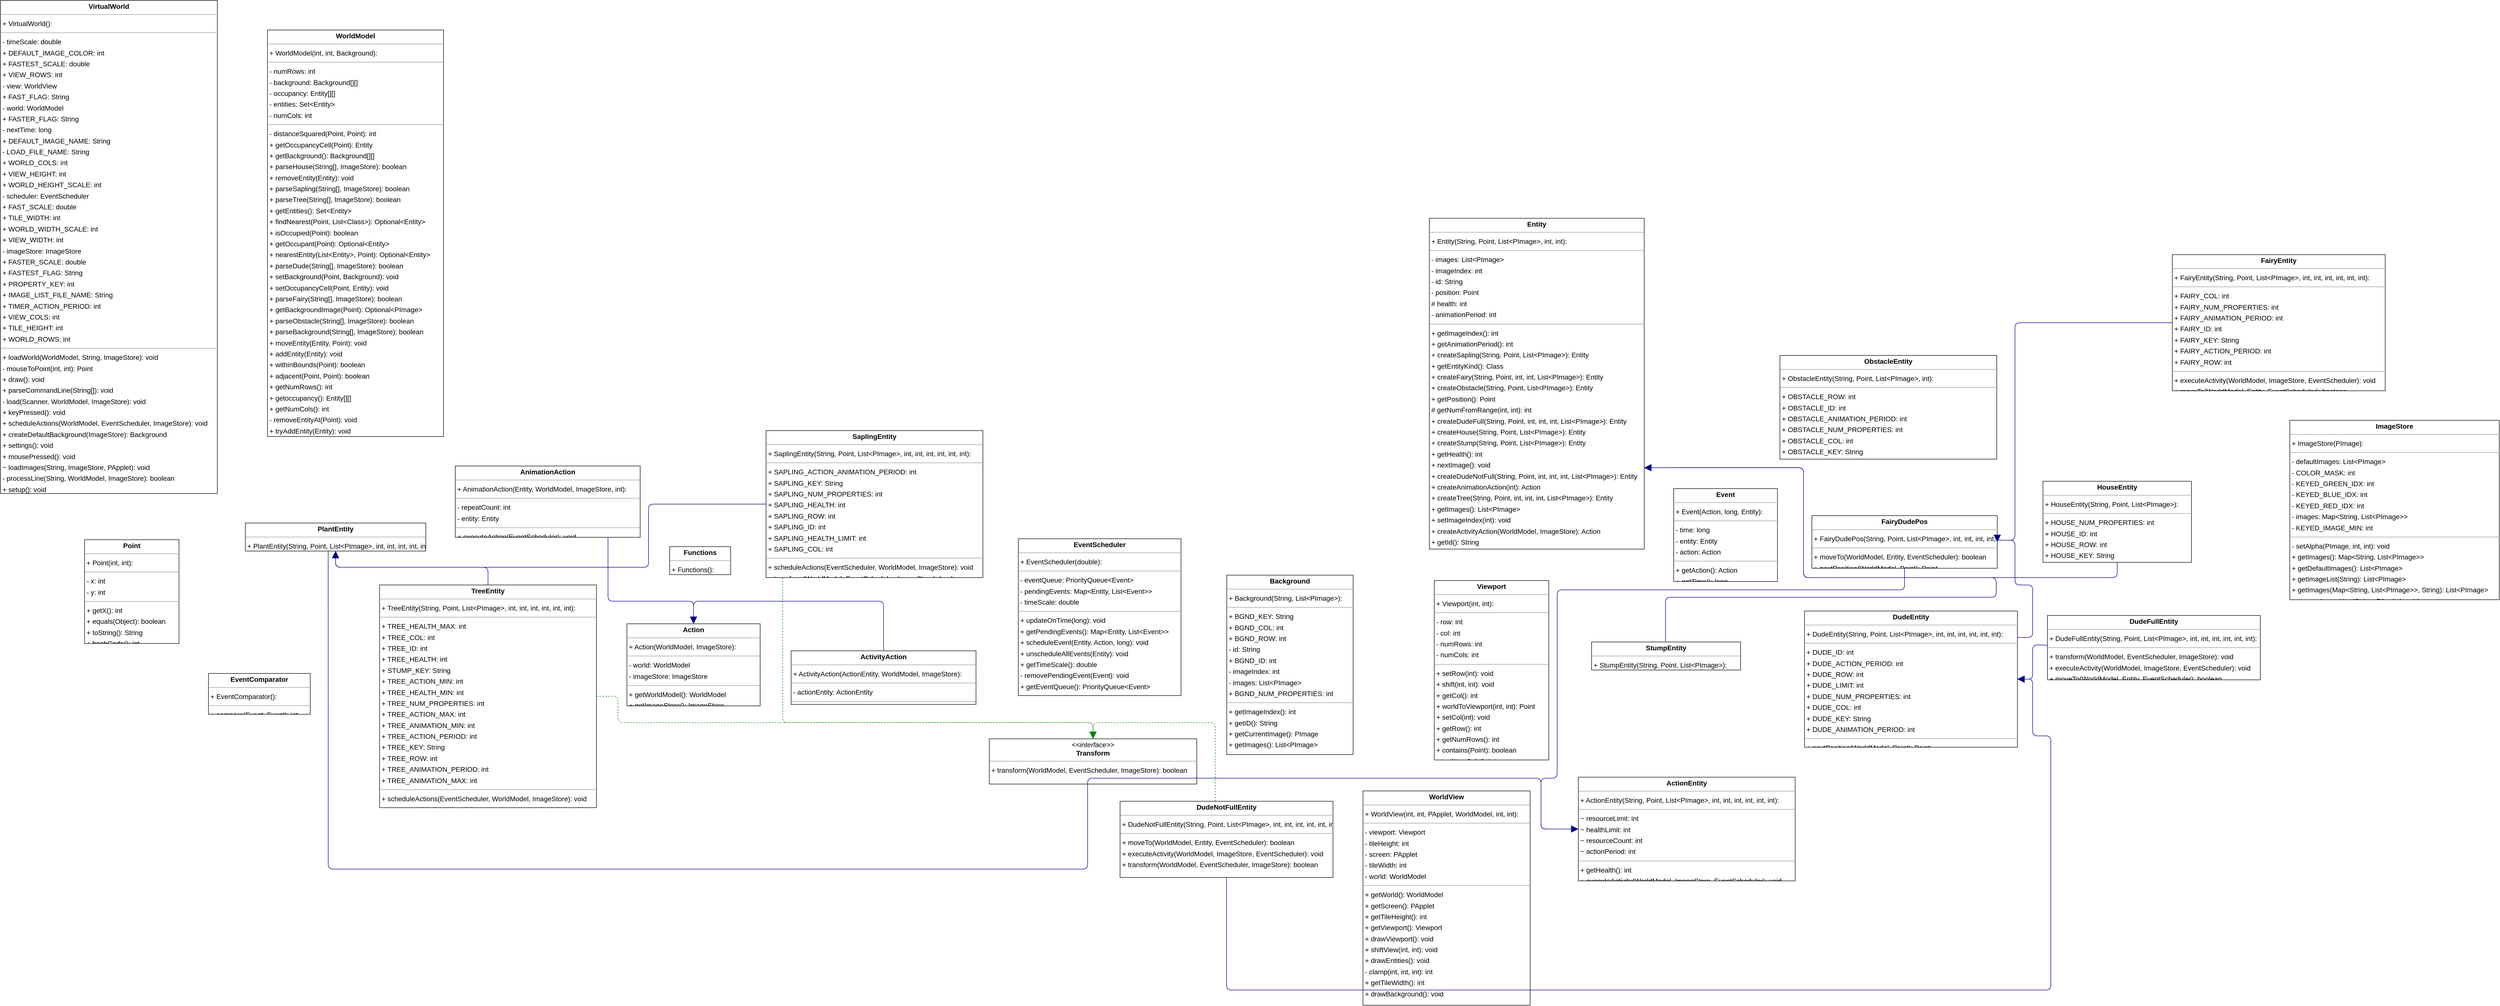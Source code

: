 <mxfile version="15.5.4" type="embed"><diagram id="b-Ntksw2YhtkPyTTXFDB" name="Page-1"><mxGraphModel dx="1176" dy="883" grid="1" gridSize="10" guides="1" tooltips="1" connect="1" arrows="1" fold="1" page="0" pageScale="1" pageWidth="850" pageHeight="1100" background="none" math="0" shadow="0"><root><mxCell id="0"/><mxCell id="1" parent="0"/><mxCell id="node18" value="&lt;p style=&quot;margin:0px;margin-top:4px;text-align:center;&quot;&gt;&lt;b&gt;Action&lt;/b&gt;&lt;/p&gt;&lt;hr size=&quot;1&quot;/&gt;&lt;p style=&quot;margin:0 0 0 4px;line-height:1.6;&quot;&gt;+ Action(WorldModel, ImageStore): &lt;/p&gt;&lt;hr size=&quot;1&quot;/&gt;&lt;p style=&quot;margin:0 0 0 4px;line-height:1.6;&quot;&gt;- world: WorldModel&lt;br/&gt;- imageStore: ImageStore&lt;/p&gt;&lt;hr size=&quot;1&quot;/&gt;&lt;p style=&quot;margin:0 0 0 4px;line-height:1.6;&quot;&gt;+ getWorldModel(): WorldModel&lt;br/&gt;+ getImageStore(): ImageStore&lt;br/&gt;+ executeAction(EventScheduler): void&lt;/p&gt;" style="verticalAlign=top;align=left;overflow=fill;fontSize=14;fontFamily=Helvetica;html=1;rounded=0;shadow=0;comic=0;labelBackgroundColor=none;strokeWidth=1;" parent="1" vertex="1"><mxGeometry x="1183" y="1254" width="271" height="167" as="geometry"/></mxCell><mxCell id="node11" value="&lt;p style=&quot;margin:0px;margin-top:4px;text-align:center;&quot;&gt;&lt;b&gt;ActionEntity&lt;/b&gt;&lt;/p&gt;&lt;hr size=&quot;1&quot;/&gt;&lt;p style=&quot;margin:0 0 0 4px;line-height:1.6;&quot;&gt;+ ActionEntity(String, Point, List&amp;lt;PImage&amp;gt;, int, int, int, int, int, int): &lt;/p&gt;&lt;hr size=&quot;1&quot;/&gt;&lt;p style=&quot;margin:0 0 0 4px;line-height:1.6;&quot;&gt;~ resourceLimit: int&lt;br/&gt;~ healthLimit: int&lt;br/&gt;~ resourceCount: int&lt;br/&gt;~ actionPeriod: int&lt;/p&gt;&lt;hr size=&quot;1&quot;/&gt;&lt;p style=&quot;margin:0 0 0 4px;line-height:1.6;&quot;&gt;+ getHealth(): int&lt;br/&gt;+ executeActivity(WorldModel, ImageStore, EventScheduler): void&lt;br/&gt;+ scheduleActions(EventScheduler, WorldModel, ImageStore): void&lt;/p&gt;" style="verticalAlign=top;align=left;overflow=fill;fontSize=14;fontFamily=Helvetica;html=1;rounded=0;shadow=0;comic=0;labelBackgroundColor=none;strokeWidth=1;" parent="1" vertex="1"><mxGeometry x="3118" y="1566" width="441" height="211" as="geometry"/></mxCell><mxCell id="node9" value="&lt;p style=&quot;margin:0px;margin-top:4px;text-align:center;&quot;&gt;&lt;b&gt;ActivityAction&lt;/b&gt;&lt;/p&gt;&lt;hr size=&quot;1&quot;/&gt;&lt;p style=&quot;margin:0 0 0 4px;line-height:1.6;&quot;&gt;+ ActivityAction(ActionEntity, WorldModel, ImageStore): &lt;/p&gt;&lt;hr size=&quot;1&quot;/&gt;&lt;p style=&quot;margin:0 0 0 4px;line-height:1.6;&quot;&gt;- actionEntity: ActionEntity&lt;/p&gt;&lt;hr size=&quot;1&quot;/&gt;&lt;p style=&quot;margin:0 0 0 4px;line-height:1.6;&quot;&gt;+ executeAction(EventScheduler): void&lt;/p&gt;" style="verticalAlign=top;align=left;overflow=fill;fontSize=14;fontFamily=Helvetica;html=1;rounded=0;shadow=0;comic=0;labelBackgroundColor=none;strokeWidth=1;" parent="1" vertex="1"><mxGeometry x="1517" y="1309" width="376" height="109" as="geometry"/></mxCell><mxCell id="node0" value="&lt;p style=&quot;margin:0px;margin-top:4px;text-align:center;&quot;&gt;&lt;b&gt;AnimationAction&lt;/b&gt;&lt;/p&gt;&lt;hr size=&quot;1&quot;/&gt;&lt;p style=&quot;margin:0 0 0 4px;line-height:1.6;&quot;&gt;+ AnimationAction(Entity, WorldModel, ImageStore, int): &lt;/p&gt;&lt;hr size=&quot;1&quot;/&gt;&lt;p style=&quot;margin:0 0 0 4px;line-height:1.6;&quot;&gt;- repeatCount: int&lt;br/&gt;- entity: Entity&lt;/p&gt;&lt;hr size=&quot;1&quot;/&gt;&lt;p style=&quot;margin:0 0 0 4px;line-height:1.6;&quot;&gt;+ executeAction(EventScheduler): void&lt;br/&gt;+ getRepeatCount(): int&lt;/p&gt;" style="verticalAlign=top;align=left;overflow=fill;fontSize=14;fontFamily=Helvetica;html=1;rounded=0;shadow=0;comic=0;labelBackgroundColor=none;strokeWidth=1;" parent="1" vertex="1"><mxGeometry x="834" y="933" width="376" height="145" as="geometry"/></mxCell><mxCell id="node26" value="&lt;p style=&quot;margin:0px;margin-top:4px;text-align:center;&quot;&gt;&lt;b&gt;Background&lt;/b&gt;&lt;/p&gt;&lt;hr size=&quot;1&quot;/&gt;&lt;p style=&quot;margin:0 0 0 4px;line-height:1.6;&quot;&gt;+ Background(String, List&amp;lt;PImage&amp;gt;): &lt;/p&gt;&lt;hr size=&quot;1&quot;/&gt;&lt;p style=&quot;margin:0 0 0 4px;line-height:1.6;&quot;&gt;+ BGND_KEY: String&lt;br/&gt;+ BGND_COL: int&lt;br/&gt;+ BGND_ROW: int&lt;br/&gt;- id: String&lt;br/&gt;+ BGND_ID: int&lt;br/&gt;- imageIndex: int&lt;br/&gt;- images: List&amp;lt;PImage&amp;gt;&lt;br/&gt;+ BGND_NUM_PROPERTIES: int&lt;/p&gt;&lt;hr size=&quot;1&quot;/&gt;&lt;p style=&quot;margin:0 0 0 4px;line-height:1.6;&quot;&gt;+ getImageIndex(): int&lt;br/&gt;+ getID(): String&lt;br/&gt;+ getCurrentImage(): PImage&lt;br/&gt;+ getImages(): List&amp;lt;PImage&amp;gt;&lt;/p&gt;" style="verticalAlign=top;align=left;overflow=fill;fontSize=14;fontFamily=Helvetica;html=1;rounded=0;shadow=0;comic=0;labelBackgroundColor=none;strokeWidth=1;" parent="1" vertex="1"><mxGeometry x="2403" y="1155" width="257" height="365" as="geometry"/></mxCell><mxCell id="node27" value="&lt;p style=&quot;margin:0px;margin-top:4px;text-align:center;&quot;&gt;&lt;b&gt;DudeEntity&lt;/b&gt;&lt;/p&gt;&lt;hr size=&quot;1&quot;/&gt;&lt;p style=&quot;margin:0 0 0 4px;line-height:1.6;&quot;&gt;+ DudeEntity(String, Point, List&amp;lt;PImage&amp;gt;, int, int, int, int, int, int): &lt;/p&gt;&lt;hr size=&quot;1&quot;/&gt;&lt;p style=&quot;margin:0 0 0 4px;line-height:1.6;&quot;&gt;+ DUDE_ID: int&lt;br/&gt;+ DUDE_ACTION_PERIOD: int&lt;br/&gt;+ DUDE_ROW: int&lt;br/&gt;+ DUDE_LIMIT: int&lt;br/&gt;+ DUDE_NUM_PROPERTIES: int&lt;br/&gt;+ DUDE_COL: int&lt;br/&gt;+ DUDE_KEY: String&lt;br/&gt;+ DUDE_ANIMATION_PERIOD: int&lt;/p&gt;&lt;hr size=&quot;1&quot;/&gt;&lt;p style=&quot;margin:0 0 0 4px;line-height:1.6;&quot;&gt;+ nextPosition(WorldModel, Point): Point&lt;br/&gt;+ executeActivity(WorldModel, ImageStore, EventScheduler): void&lt;/p&gt;" style="verticalAlign=top;align=left;overflow=fill;fontSize=14;fontFamily=Helvetica;html=1;rounded=0;shadow=0;comic=0;labelBackgroundColor=none;strokeWidth=1;" parent="1" vertex="1"><mxGeometry x="3578" y="1228" width="433" height="277" as="geometry"/></mxCell><mxCell id="node3" value="&lt;p style=&quot;margin:0px;margin-top:4px;text-align:center;&quot;&gt;&lt;b&gt;DudeFullEntity&lt;/b&gt;&lt;/p&gt;&lt;hr size=&quot;1&quot;/&gt;&lt;p style=&quot;margin:0 0 0 4px;line-height:1.6;&quot;&gt;+ DudeFullEntity(String, Point, List&amp;lt;PImage&amp;gt;, int, int, int, int, int, int): &lt;/p&gt;&lt;hr size=&quot;1&quot;/&gt;&lt;p style=&quot;margin:0 0 0 4px;line-height:1.6;&quot;&gt;+ transform(WorldModel, EventScheduler, ImageStore): void&lt;br/&gt;+ executeActivity(WorldModel, ImageStore, EventScheduler): void&lt;br/&gt;+ moveTo(WorldModel, Entity, EventScheduler): boolean&lt;/p&gt;" style="verticalAlign=top;align=left;overflow=fill;fontSize=14;fontFamily=Helvetica;html=1;rounded=0;shadow=0;comic=0;labelBackgroundColor=none;strokeWidth=1;" parent="1" vertex="1"><mxGeometry x="4072" y="1237" width="433" height="131" as="geometry"/></mxCell><mxCell id="node21" value="&lt;p style=&quot;margin:0px;margin-top:4px;text-align:center;&quot;&gt;&lt;b&gt;DudeNotFullEntity&lt;/b&gt;&lt;/p&gt;&lt;hr size=&quot;1&quot;/&gt;&lt;p style=&quot;margin:0 0 0 4px;line-height:1.6;&quot;&gt;+ DudeNotFullEntity(String, Point, List&amp;lt;PImage&amp;gt;, int, int, int, int, int, int): &lt;/p&gt;&lt;hr size=&quot;1&quot;/&gt;&lt;p style=&quot;margin:0 0 0 4px;line-height:1.6;&quot;&gt;+ moveTo(WorldModel, Entity, EventScheduler): boolean&lt;br/&gt;+ executeActivity(WorldModel, ImageStore, EventScheduler): void&lt;br/&gt;+ transform(WorldModel, EventScheduler, ImageStore): boolean&lt;/p&gt;" style="verticalAlign=top;align=left;overflow=fill;fontSize=14;fontFamily=Helvetica;html=1;rounded=0;shadow=0;comic=0;labelBackgroundColor=none;strokeWidth=1;" parent="1" vertex="1"><mxGeometry x="2186" y="1615" width="433" height="155" as="geometry"/></mxCell><mxCell id="node5" value="&lt;p style=&quot;margin:0px;margin-top:4px;text-align:center;&quot;&gt;&lt;b&gt;Entity&lt;/b&gt;&lt;/p&gt;&lt;hr size=&quot;1&quot;/&gt;&lt;p style=&quot;margin:0 0 0 4px;line-height:1.6;&quot;&gt;+ Entity(String, Point, List&amp;lt;PImage&amp;gt;, int, int): &lt;/p&gt;&lt;hr size=&quot;1&quot;/&gt;&lt;p style=&quot;margin:0 0 0 4px;line-height:1.6;&quot;&gt;- images: List&amp;lt;PImage&amp;gt;&lt;br/&gt;- imageIndex: int&lt;br/&gt;- id: String&lt;br/&gt;- position: Point&lt;br/&gt;# health: int&lt;br/&gt;- animationPeriod: int&lt;/p&gt;&lt;hr size=&quot;1&quot;/&gt;&lt;p style=&quot;margin:0 0 0 4px;line-height:1.6;&quot;&gt;+ getImageIndex(): int&lt;br/&gt;+ getAnimationPeriod(): int&lt;br/&gt;+ createSapling(String, Point, List&amp;lt;PImage&amp;gt;): Entity&lt;br/&gt;+ getEntityKind(): Class&lt;br/&gt;+ createFairy(String, Point, int, int, List&amp;lt;PImage&amp;gt;): Entity&lt;br/&gt;+ createObstacle(String, Point, List&amp;lt;PImage&amp;gt;): Entity&lt;br/&gt;+ getPosition(): Point&lt;br/&gt;# getNumFromRange(int, int): int&lt;br/&gt;+ createDudeFull(String, Point, int, int, int, List&amp;lt;PImage&amp;gt;): Entity&lt;br/&gt;+ createHouse(String, Point, List&amp;lt;PImage&amp;gt;): Entity&lt;br/&gt;+ createStump(String, Point, List&amp;lt;PImage&amp;gt;): Entity&lt;br/&gt;+ getHealth(): int&lt;br/&gt;+ nextImage(): void&lt;br/&gt;+ createDudeNotFull(String, Point, int, int, int, List&amp;lt;PImage&amp;gt;): Entity&lt;br/&gt;+ createAnimationAction(int): Action&lt;br/&gt;+ createTree(String, Point, int, int, int, List&amp;lt;PImage&amp;gt;): Entity&lt;br/&gt;+ getImages(): List&amp;lt;PImage&amp;gt;&lt;br/&gt;+ setImageIndex(int): void&lt;br/&gt;+ createActivityAction(WorldModel, ImageStore): Action&lt;br/&gt;+ getId(): String&lt;br/&gt;+ getCurrentImage(): PImage&lt;br/&gt;+ setPosition(Point): void&lt;/p&gt;" style="verticalAlign=top;align=left;overflow=fill;fontSize=14;fontFamily=Helvetica;html=1;rounded=0;shadow=0;comic=0;labelBackgroundColor=none;strokeWidth=1;" parent="1" vertex="1"><mxGeometry x="2815" y="429" width="437" height="673" as="geometry"/></mxCell><mxCell id="node14" value="&lt;p style=&quot;margin:0px;margin-top:4px;text-align:center;&quot;&gt;&lt;b&gt;Event&lt;/b&gt;&lt;/p&gt;&lt;hr size=&quot;1&quot;/&gt;&lt;p style=&quot;margin:0 0 0 4px;line-height:1.6;&quot;&gt;+ Event(Action, long, Entity): &lt;/p&gt;&lt;hr size=&quot;1&quot;/&gt;&lt;p style=&quot;margin:0 0 0 4px;line-height:1.6;&quot;&gt;- time: long&lt;br/&gt;- entity: Entity&lt;br/&gt;- action: Action&lt;/p&gt;&lt;hr size=&quot;1&quot;/&gt;&lt;p style=&quot;margin:0 0 0 4px;line-height:1.6;&quot;&gt;+ getAction(): Action&lt;br/&gt;+ getTime(): long&lt;br/&gt;+ getEntity(): Entity&lt;/p&gt;" style="verticalAlign=top;align=left;overflow=fill;fontSize=14;fontFamily=Helvetica;html=1;rounded=0;shadow=0;comic=0;labelBackgroundColor=none;strokeWidth=1;" parent="1" vertex="1"><mxGeometry x="3312" y="979" width="211" height="189" as="geometry"/></mxCell><mxCell id="node6" value="&lt;p style=&quot;margin:0px;margin-top:4px;text-align:center;&quot;&gt;&lt;b&gt;EventComparator&lt;/b&gt;&lt;/p&gt;&lt;hr size=&quot;1&quot;/&gt;&lt;p style=&quot;margin:0 0 0 4px;line-height:1.6;&quot;&gt;+ EventComparator(): &lt;/p&gt;&lt;hr size=&quot;1&quot;/&gt;&lt;p style=&quot;margin:0 0 0 4px;line-height:1.6;&quot;&gt;+ compare(Event, Event): int&lt;/p&gt;" style="verticalAlign=top;align=left;overflow=fill;fontSize=14;fontFamily=Helvetica;html=1;rounded=0;shadow=0;comic=0;labelBackgroundColor=none;strokeWidth=1;" parent="1" vertex="1"><mxGeometry x="332" y="1355" width="207" height="83" as="geometry"/></mxCell><mxCell id="node4" value="&lt;p style=&quot;margin:0px;margin-top:4px;text-align:center;&quot;&gt;&lt;b&gt;EventScheduler&lt;/b&gt;&lt;/p&gt;&lt;hr size=&quot;1&quot;/&gt;&lt;p style=&quot;margin:0 0 0 4px;line-height:1.6;&quot;&gt;+ EventScheduler(double): &lt;/p&gt;&lt;hr size=&quot;1&quot;/&gt;&lt;p style=&quot;margin:0 0 0 4px;line-height:1.6;&quot;&gt;- eventQueue: PriorityQueue&amp;lt;Event&amp;gt;&lt;br/&gt;- pendingEvents: Map&amp;lt;Entity, List&amp;lt;Event&amp;gt;&amp;gt;&lt;br/&gt;- timeScale: double&lt;/p&gt;&lt;hr size=&quot;1&quot;/&gt;&lt;p style=&quot;margin:0 0 0 4px;line-height:1.6;&quot;&gt;+ updateOnTime(long): void&lt;br/&gt;+ getPendingEvents(): Map&amp;lt;Entity, List&amp;lt;Event&amp;gt;&amp;gt;&lt;br/&gt;+ scheduleEvent(Entity, Action, long): void&lt;br/&gt;+ unscheduleAllEvents(Entity): void&lt;br/&gt;+ getTimeScale(): double&lt;br/&gt;- removePendingEvent(Event): void&lt;br/&gt;+ getEventQueue(): PriorityQueue&amp;lt;Event&amp;gt;&lt;/p&gt;" style="verticalAlign=top;align=left;overflow=fill;fontSize=14;fontFamily=Helvetica;html=1;rounded=0;shadow=0;comic=0;labelBackgroundColor=none;strokeWidth=1;" parent="1" vertex="1"><mxGeometry x="1979" y="1081" width="331" height="319" as="geometry"/></mxCell><mxCell id="node13" value="&lt;p style=&quot;margin:0px;margin-top:4px;text-align:center;&quot;&gt;&lt;b&gt;FairyDudePos&lt;/b&gt;&lt;/p&gt;&lt;hr size=&quot;1&quot;/&gt;&lt;p style=&quot;margin:0 0 0 4px;line-height:1.6;&quot;&gt;+ FairyDudePos(String, Point, List&amp;lt;PImage&amp;gt;, int, int, int, int, int, int): &lt;/p&gt;&lt;hr size=&quot;1&quot;/&gt;&lt;p style=&quot;margin:0 0 0 4px;line-height:1.6;&quot;&gt;+ moveTo(WorldModel, Entity, EventScheduler): boolean&lt;br/&gt;+ nextPosition(WorldModel, Point): Point&lt;/p&gt;" style="verticalAlign=top;align=left;overflow=fill;fontSize=14;fontFamily=Helvetica;html=1;rounded=0;shadow=0;comic=0;labelBackgroundColor=none;strokeWidth=1;" parent="1" vertex="1"><mxGeometry x="3593" y="1034" width="377" height="107" as="geometry"/></mxCell><mxCell id="node17" value="&lt;p style=&quot;margin:0px;margin-top:4px;text-align:center;&quot;&gt;&lt;b&gt;FairyEntity&lt;/b&gt;&lt;/p&gt;&lt;hr size=&quot;1&quot;/&gt;&lt;p style=&quot;margin:0 0 0 4px;line-height:1.6;&quot;&gt;+ FairyEntity(String, Point, List&amp;lt;PImage&amp;gt;, int, int, int, int, int, int): &lt;/p&gt;&lt;hr size=&quot;1&quot;/&gt;&lt;p style=&quot;margin:0 0 0 4px;line-height:1.6;&quot;&gt;+ FAIRY_COL: int&lt;br/&gt;+ FAIRY_NUM_PROPERTIES: int&lt;br/&gt;+ FAIRY_ANIMATION_PERIOD: int&lt;br/&gt;+ FAIRY_ID: int&lt;br/&gt;+ FAIRY_KEY: String&lt;br/&gt;+ FAIRY_ACTION_PERIOD: int&lt;br/&gt;+ FAIRY_ROW: int&lt;/p&gt;&lt;hr size=&quot;1&quot;/&gt;&lt;p style=&quot;margin:0 0 0 4px;line-height:1.6;&quot;&gt;+ executeActivity(WorldModel, ImageStore, EventScheduler): void&lt;br/&gt;+ moveTo(WorldModel, Entity, EventScheduler): boolean&lt;br/&gt;+ nextPosition(WorldModel, Point): Point&lt;/p&gt;" style="verticalAlign=top;align=left;overflow=fill;fontSize=14;fontFamily=Helvetica;html=1;rounded=0;shadow=0;comic=0;labelBackgroundColor=none;strokeWidth=1;" parent="1" vertex="1"><mxGeometry x="4326" y="503" width="433" height="277" as="geometry"/></mxCell><mxCell id="node16" value="&lt;p style=&quot;margin:0px;margin-top:4px;text-align:center;&quot;&gt;&lt;b&gt;Functions&lt;/b&gt;&lt;/p&gt;&lt;hr size=&quot;1&quot;/&gt;&lt;p style=&quot;margin:0 0 0 4px;line-height:1.6;&quot;&gt;+ Functions(): &lt;/p&gt;" style="verticalAlign=top;align=left;overflow=fill;fontSize=14;fontFamily=Helvetica;html=1;rounded=0;shadow=0;comic=0;labelBackgroundColor=none;strokeWidth=1;" parent="1" vertex="1"><mxGeometry x="1270" y="1097" width="124" height="57" as="geometry"/></mxCell><mxCell id="node23" value="&lt;p style=&quot;margin:0px;margin-top:4px;text-align:center;&quot;&gt;&lt;b&gt;HouseEntity&lt;/b&gt;&lt;/p&gt;&lt;hr size=&quot;1&quot;/&gt;&lt;p style=&quot;margin:0 0 0 4px;line-height:1.6;&quot;&gt;+ HouseEntity(String, Point, List&amp;lt;PImage&amp;gt;): &lt;/p&gt;&lt;hr size=&quot;1&quot;/&gt;&lt;p style=&quot;margin:0 0 0 4px;line-height:1.6;&quot;&gt;+ HOUSE_NUM_PROPERTIES: int&lt;br/&gt;+ HOUSE_ID: int&lt;br/&gt;+ HOUSE_ROW: int&lt;br/&gt;+ HOUSE_KEY: String&lt;br/&gt;+ HOUSE_COL: int&lt;/p&gt;" style="verticalAlign=top;align=left;overflow=fill;fontSize=14;fontFamily=Helvetica;html=1;rounded=0;shadow=0;comic=0;labelBackgroundColor=none;strokeWidth=1;" parent="1" vertex="1"><mxGeometry x="4063" y="964" width="302" height="165" as="geometry"/></mxCell><mxCell id="node25" value="&lt;p style=&quot;margin:0px;margin-top:4px;text-align:center;&quot;&gt;&lt;b&gt;ImageStore&lt;/b&gt;&lt;/p&gt;&lt;hr size=&quot;1&quot;/&gt;&lt;p style=&quot;margin:0 0 0 4px;line-height:1.6;&quot;&gt;+ ImageStore(PImage): &lt;/p&gt;&lt;hr size=&quot;1&quot;/&gt;&lt;p style=&quot;margin:0 0 0 4px;line-height:1.6;&quot;&gt;- defaultImages: List&amp;lt;PImage&amp;gt;&lt;br/&gt;- COLOR_MASK: int&lt;br/&gt;- KEYED_GREEN_IDX: int&lt;br/&gt;- KEYED_BLUE_IDX: int&lt;br/&gt;- KEYED_RED_IDX: int&lt;br/&gt;- images: Map&amp;lt;String, List&amp;lt;PImage&amp;gt;&amp;gt;&lt;br/&gt;- KEYED_IMAGE_MIN: int&lt;/p&gt;&lt;hr size=&quot;1&quot;/&gt;&lt;p style=&quot;margin:0 0 0 4px;line-height:1.6;&quot;&gt;- setAlpha(PImage, int, int): void&lt;br/&gt;+ getImages(): Map&amp;lt;String, List&amp;lt;PImage&amp;gt;&amp;gt;&lt;br/&gt;+ getDefaultImages(): List&amp;lt;PImage&amp;gt;&lt;br/&gt;+ getImageList(String): List&amp;lt;PImage&amp;gt;&lt;br/&gt;+ getImages(Map&amp;lt;String, List&amp;lt;PImage&amp;gt;&amp;gt;, String): List&amp;lt;PImage&amp;gt;&lt;br/&gt;- processImageLine(String, PApplet): void&lt;br/&gt;+ loadImages(Scanner, PApplet): void&lt;/p&gt;" style="verticalAlign=top;align=left;overflow=fill;fontSize=14;fontFamily=Helvetica;html=1;rounded=0;shadow=0;comic=0;labelBackgroundColor=none;strokeWidth=1;" parent="1" vertex="1"><mxGeometry x="4565" y="840" width="426" height="365" as="geometry"/></mxCell><mxCell id="node22" value="&lt;p style=&quot;margin:0px;margin-top:4px;text-align:center;&quot;&gt;&lt;b&gt;ObstacleEntity&lt;/b&gt;&lt;/p&gt;&lt;hr size=&quot;1&quot;/&gt;&lt;p style=&quot;margin:0 0 0 4px;line-height:1.6;&quot;&gt;+ ObstacleEntity(String, Point, List&amp;lt;PImage&amp;gt;, int): &lt;/p&gt;&lt;hr size=&quot;1&quot;/&gt;&lt;p style=&quot;margin:0 0 0 4px;line-height:1.6;&quot;&gt;+ OBSTACLE_ROW: int&lt;br/&gt;+ OBSTACLE_ID: int&lt;br/&gt;+ OBSTACLE_ANIMATION_PERIOD: int&lt;br/&gt;+ OBSTACLE_NUM_PROPERTIES: int&lt;br/&gt;+ OBSTACLE_COL: int&lt;br/&gt;+ OBSTACLE_KEY: String&lt;/p&gt;&lt;hr size=&quot;1&quot;/&gt;&lt;p style=&quot;margin:0 0 0 4px;line-height:1.6;&quot;&gt;+ scheduleActions(EventScheduler, WorldModel, ImageStore): void&lt;/p&gt;" style="verticalAlign=top;align=left;overflow=fill;fontSize=14;fontFamily=Helvetica;html=1;rounded=0;shadow=0;comic=0;labelBackgroundColor=none;strokeWidth=1;" parent="1" vertex="1"><mxGeometry x="3528" y="708" width="441" height="211" as="geometry"/></mxCell><mxCell id="node10" value="&lt;p style=&quot;margin:0px;margin-top:4px;text-align:center;&quot;&gt;&lt;b&gt;PlantEntity&lt;/b&gt;&lt;/p&gt;&lt;hr size=&quot;1&quot;/&gt;&lt;p style=&quot;margin:0 0 0 4px;line-height:1.6;&quot;&gt;+ PlantEntity(String, Point, List&amp;lt;PImage&amp;gt;, int, int, int, int, int, int): &lt;/p&gt;" style="verticalAlign=top;align=left;overflow=fill;fontSize=14;fontFamily=Helvetica;html=1;rounded=0;shadow=0;comic=0;labelBackgroundColor=none;strokeWidth=1;" parent="1" vertex="1"><mxGeometry x="407" y="1049" width="367" height="57" as="geometry"/></mxCell><mxCell id="node19" value="&lt;p style=&quot;margin:0px;margin-top:4px;text-align:center;&quot;&gt;&lt;b&gt;Point&lt;/b&gt;&lt;/p&gt;&lt;hr size=&quot;1&quot;/&gt;&lt;p style=&quot;margin:0 0 0 4px;line-height:1.6;&quot;&gt;+ Point(int, int): &lt;/p&gt;&lt;hr size=&quot;1&quot;/&gt;&lt;p style=&quot;margin:0 0 0 4px;line-height:1.6;&quot;&gt;- x: int&lt;br/&gt;- y: int&lt;/p&gt;&lt;hr size=&quot;1&quot;/&gt;&lt;p style=&quot;margin:0 0 0 4px;line-height:1.6;&quot;&gt;+ getX(): int&lt;br/&gt;+ equals(Object): boolean&lt;br/&gt;+ toString(): String&lt;br/&gt;+ hashCode(): int&lt;br/&gt;+ getY(): int&lt;/p&gt;" style="verticalAlign=top;align=left;overflow=fill;fontSize=14;fontFamily=Helvetica;html=1;rounded=0;shadow=0;comic=0;labelBackgroundColor=none;strokeWidth=1;" parent="1" vertex="1"><mxGeometry x="80" y="1083" width="192" height="211" as="geometry"/></mxCell><mxCell id="node20" value="&lt;p style=&quot;margin:0px;margin-top:4px;text-align:center;&quot;&gt;&lt;b&gt;SaplingEntity&lt;/b&gt;&lt;/p&gt;&lt;hr size=&quot;1&quot;/&gt;&lt;p style=&quot;margin:0 0 0 4px;line-height:1.6;&quot;&gt;+ SaplingEntity(String, Point, List&amp;lt;PImage&amp;gt;, int, int, int, int, int, int): &lt;/p&gt;&lt;hr size=&quot;1&quot;/&gt;&lt;p style=&quot;margin:0 0 0 4px;line-height:1.6;&quot;&gt;+ SAPLING_ACTION_ANIMATION_PERIOD: int&lt;br/&gt;+ SAPLING_KEY: String&lt;br/&gt;+ SAPLING_NUM_PROPERTIES: int&lt;br/&gt;+ SAPLING_HEALTH: int&lt;br/&gt;+ SAPLING_ROW: int&lt;br/&gt;+ SAPLING_ID: int&lt;br/&gt;+ SAPLING_HEALTH_LIMIT: int&lt;br/&gt;+ SAPLING_COL: int&lt;/p&gt;&lt;hr size=&quot;1&quot;/&gt;&lt;p style=&quot;margin:0 0 0 4px;line-height:1.6;&quot;&gt;+ scheduleActions(EventScheduler, WorldModel, ImageStore): void&lt;br/&gt;+ transform(WorldModel, EventScheduler, ImageStore): boolean&lt;br/&gt;+ executeActivity(WorldModel, ImageStore, EventScheduler): void&lt;/p&gt;" style="verticalAlign=top;align=left;overflow=fill;fontSize=14;fontFamily=Helvetica;html=1;rounded=0;shadow=0;comic=0;labelBackgroundColor=none;strokeWidth=1;" parent="1" vertex="1"><mxGeometry x="1466" y="861" width="441" height="299" as="geometry"/></mxCell><mxCell id="node2" value="&lt;p style=&quot;margin:0px;margin-top:4px;text-align:center;&quot;&gt;&lt;b&gt;StumpEntity&lt;/b&gt;&lt;/p&gt;&lt;hr size=&quot;1&quot;/&gt;&lt;p style=&quot;margin:0 0 0 4px;line-height:1.6;&quot;&gt;+ StumpEntity(String, Point, List&amp;lt;PImage&amp;gt;): &lt;/p&gt;" style="verticalAlign=top;align=left;overflow=fill;fontSize=14;fontFamily=Helvetica;html=1;rounded=0;shadow=0;comic=0;labelBackgroundColor=none;strokeWidth=1;" parent="1" vertex="1"><mxGeometry x="3145" y="1291" width="303" height="57" as="geometry"/></mxCell><mxCell id="node15" value="&lt;p style=&quot;margin:0px;margin-top:4px;text-align:center;&quot;&gt;&lt;i&gt;&amp;lt;&amp;lt;interface&amp;gt;&amp;gt;&lt;/i&gt;&lt;br/&gt;&lt;b&gt;Transform&lt;/b&gt;&lt;/p&gt;&lt;hr size=&quot;1&quot;/&gt;&lt;p style=&quot;margin:0 0 0 4px;line-height:1.6;&quot;&gt;+ transform(WorldModel, EventScheduler, ImageStore): boolean&lt;/p&gt;" style="verticalAlign=top;align=left;overflow=fill;fontSize=14;fontFamily=Helvetica;html=1;rounded=0;shadow=0;comic=0;labelBackgroundColor=none;strokeWidth=1;" parent="1" vertex="1"><mxGeometry x="1920" y="1488" width="422" height="92" as="geometry"/></mxCell><mxCell id="node1" value="&lt;p style=&quot;margin:0px;margin-top:4px;text-align:center;&quot;&gt;&lt;b&gt;TreeEntity&lt;/b&gt;&lt;/p&gt;&lt;hr size=&quot;1&quot;/&gt;&lt;p style=&quot;margin:0 0 0 4px;line-height:1.6;&quot;&gt;+ TreeEntity(String, Point, List&amp;lt;PImage&amp;gt;, int, int, int, int, int, int): &lt;/p&gt;&lt;hr size=&quot;1&quot;/&gt;&lt;p style=&quot;margin:0 0 0 4px;line-height:1.6;&quot;&gt;+ TREE_HEALTH_MAX: int&lt;br/&gt;+ TREE_COL: int&lt;br/&gt;+ TREE_ID: int&lt;br/&gt;+ TREE_HEALTH: int&lt;br/&gt;+ STUMP_KEY: String&lt;br/&gt;+ TREE_ACTION_MIN: int&lt;br/&gt;+ TREE_HEALTH_MIN: int&lt;br/&gt;+ TREE_NUM_PROPERTIES: int&lt;br/&gt;+ TREE_ACTION_MAX: int&lt;br/&gt;+ TREE_ANIMATION_MIN: int&lt;br/&gt;+ TREE_ACTION_PERIOD: int&lt;br/&gt;+ TREE_KEY: String&lt;br/&gt;+ TREE_ROW: int&lt;br/&gt;+ TREE_ANIMATION_PERIOD: int&lt;br/&gt;+ TREE_ANIMATION_MAX: int&lt;/p&gt;&lt;hr size=&quot;1&quot;/&gt;&lt;p style=&quot;margin:0 0 0 4px;line-height:1.6;&quot;&gt;+ scheduleActions(EventScheduler, WorldModel, ImageStore): void&lt;br/&gt;+ executeActivity(WorldModel, ImageStore, EventScheduler): void&lt;br/&gt;+ transform(WorldModel, EventScheduler, ImageStore): boolean&lt;/p&gt;" style="verticalAlign=top;align=left;overflow=fill;fontSize=14;fontFamily=Helvetica;html=1;rounded=0;shadow=0;comic=0;labelBackgroundColor=none;strokeWidth=1;" parent="1" vertex="1"><mxGeometry x="680" y="1175" width="441" height="453" as="geometry"/></mxCell><mxCell id="node24" value="&lt;p style=&quot;margin:0px;margin-top:4px;text-align:center;&quot;&gt;&lt;b&gt;Viewport&lt;/b&gt;&lt;/p&gt;&lt;hr size=&quot;1&quot;/&gt;&lt;p style=&quot;margin:0 0 0 4px;line-height:1.6;&quot;&gt;+ Viewport(int, int): &lt;/p&gt;&lt;hr size=&quot;1&quot;/&gt;&lt;p style=&quot;margin:0 0 0 4px;line-height:1.6;&quot;&gt;- row: int&lt;br/&gt;- col: int&lt;br/&gt;- numRows: int&lt;br/&gt;- numCols: int&lt;/p&gt;&lt;hr size=&quot;1&quot;/&gt;&lt;p style=&quot;margin:0 0 0 4px;line-height:1.6;&quot;&gt;+ setRow(int): void&lt;br/&gt;+ shift(int, int): void&lt;br/&gt;+ getCol(): int&lt;br/&gt;+ worldToViewport(int, int): Point&lt;br/&gt;+ setCol(int): void&lt;br/&gt;+ getRow(): int&lt;br/&gt;+ getNumRows(): int&lt;br/&gt;+ contains(Point): boolean&lt;br/&gt;+ getNumCols(): int&lt;br/&gt;+ viewportToWorld(int, int): Point&lt;/p&gt;" style="verticalAlign=top;align=left;overflow=fill;fontSize=14;fontFamily=Helvetica;html=1;rounded=0;shadow=0;comic=0;labelBackgroundColor=none;strokeWidth=1;" parent="1" vertex="1"><mxGeometry x="2825" y="1166" width="233" height="365" as="geometry"/></mxCell><mxCell id="node7" value="&lt;p style=&quot;margin:0px;margin-top:4px;text-align:center;&quot;&gt;&lt;b&gt;VirtualWorld&lt;/b&gt;&lt;/p&gt;&lt;hr size=&quot;1&quot;/&gt;&lt;p style=&quot;margin:0 0 0 4px;line-height:1.6;&quot;&gt;+ VirtualWorld(): &lt;/p&gt;&lt;hr size=&quot;1&quot;/&gt;&lt;p style=&quot;margin:0 0 0 4px;line-height:1.6;&quot;&gt;- timeScale: double&lt;br/&gt;+ DEFAULT_IMAGE_COLOR: int&lt;br/&gt;+ FASTEST_SCALE: double&lt;br/&gt;+ VIEW_ROWS: int&lt;br/&gt;- view: WorldView&lt;br/&gt;+ FAST_FLAG: String&lt;br/&gt;- world: WorldModel&lt;br/&gt;+ FASTER_FLAG: String&lt;br/&gt;- nextTime: long&lt;br/&gt;+ DEFAULT_IMAGE_NAME: String&lt;br/&gt;- LOAD_FILE_NAME: String&lt;br/&gt;+ WORLD_COLS: int&lt;br/&gt;+ VIEW_HEIGHT: int&lt;br/&gt;+ WORLD_HEIGHT_SCALE: int&lt;br/&gt;- scheduler: EventScheduler&lt;br/&gt;+ FAST_SCALE: double&lt;br/&gt;+ TILE_WIDTH: int&lt;br/&gt;+ WORLD_WIDTH_SCALE: int&lt;br/&gt;+ VIEW_WIDTH: int&lt;br/&gt;- imageStore: ImageStore&lt;br/&gt;+ FASTER_SCALE: double&lt;br/&gt;+ FASTEST_FLAG: String&lt;br/&gt;+ PROPERTY_KEY: int&lt;br/&gt;+ IMAGE_LIST_FILE_NAME: String&lt;br/&gt;+ TIMER_ACTION_PERIOD: int&lt;br/&gt;+ VIEW_COLS: int&lt;br/&gt;+ TILE_HEIGHT: int&lt;br/&gt;+ WORLD_ROWS: int&lt;/p&gt;&lt;hr size=&quot;1&quot;/&gt;&lt;p style=&quot;margin:0 0 0 4px;line-height:1.6;&quot;&gt;+ loadWorld(WorldModel, String, ImageStore): void&lt;br/&gt;- mouseToPoint(int, int): Point&lt;br/&gt;+ draw(): void&lt;br/&gt;+ parseCommandLine(String[]): void&lt;br/&gt;- load(Scanner, WorldModel, ImageStore): void&lt;br/&gt;+ keyPressed(): void&lt;br/&gt;+ scheduleActions(WorldModel, EventScheduler, ImageStore): void&lt;br/&gt;+ createDefaultBackground(ImageStore): Background&lt;br/&gt;+ settings(): void&lt;br/&gt;+ mousePressed(): void&lt;br/&gt;~ loadImages(String, ImageStore, PApplet): void&lt;br/&gt;- processLine(String, WorldModel, ImageStore): boolean&lt;br/&gt;+ setup(): void&lt;br/&gt;+ main(String[]): void&lt;br/&gt;+ createImageColored(int, int, int): PImage&lt;/p&gt;" style="verticalAlign=top;align=left;overflow=fill;fontSize=14;fontFamily=Helvetica;html=1;rounded=0;shadow=0;comic=0;labelBackgroundColor=none;strokeWidth=1;" parent="1" vertex="1"><mxGeometry x="-91" y="-14" width="441" height="1003" as="geometry"/></mxCell><mxCell id="node8" value="&lt;p style=&quot;margin:0px;margin-top:4px;text-align:center;&quot;&gt;&lt;b&gt;WorldModel&lt;/b&gt;&lt;/p&gt;&lt;hr size=&quot;1&quot;/&gt;&lt;p style=&quot;margin:0 0 0 4px;line-height:1.6;&quot;&gt;+ WorldModel(int, int, Background): &lt;/p&gt;&lt;hr size=&quot;1&quot;/&gt;&lt;p style=&quot;margin:0 0 0 4px;line-height:1.6;&quot;&gt;- numRows: int&lt;br/&gt;- background: Background[][]&lt;br/&gt;- occupancy: Entity[][]&lt;br/&gt;- entities: Set&amp;lt;Entity&amp;gt;&lt;br/&gt;- numCols: int&lt;/p&gt;&lt;hr size=&quot;1&quot;/&gt;&lt;p style=&quot;margin:0 0 0 4px;line-height:1.6;&quot;&gt;- distanceSquared(Point, Point): int&lt;br/&gt;+ getOccupancyCell(Point): Entity&lt;br/&gt;+ getBackground(): Background[][]&lt;br/&gt;+ parseHouse(String[], ImageStore): boolean&lt;br/&gt;+ removeEntity(Entity): void&lt;br/&gt;+ parseSapling(String[], ImageStore): boolean&lt;br/&gt;+ parseTree(String[], ImageStore): boolean&lt;br/&gt;+ getEntities(): Set&amp;lt;Entity&amp;gt;&lt;br/&gt;+ findNearest(Point, List&amp;lt;Class&amp;gt;): Optional&amp;lt;Entity&amp;gt;&lt;br/&gt;+ isOccupied(Point): boolean&lt;br/&gt;+ getOccupant(Point): Optional&amp;lt;Entity&amp;gt;&lt;br/&gt;+ nearestEntity(List&amp;lt;Entity&amp;gt;, Point): Optional&amp;lt;Entity&amp;gt;&lt;br/&gt;+ parseDude(String[], ImageStore): boolean&lt;br/&gt;+ setBackground(Point, Background): void&lt;br/&gt;+ setOccupancyCell(Point, Entity): void&lt;br/&gt;+ parseFairy(String[], ImageStore): boolean&lt;br/&gt;+ getBackgroundImage(Point): Optional&amp;lt;PImage&amp;gt;&lt;br/&gt;+ parseObstacle(String[], ImageStore): boolean&lt;br/&gt;+ parseBackground(String[], ImageStore): boolean&lt;br/&gt;+ moveEntity(Entity, Point): void&lt;br/&gt;+ addEntity(Entity): void&lt;br/&gt;+ withinBounds(Point): boolean&lt;br/&gt;+ adjacent(Point, Point): boolean&lt;br/&gt;+ getNumRows(): int&lt;br/&gt;+ getoccupancy(): Entity[][]&lt;br/&gt;+ getNumCols(): int&lt;br/&gt;- removeEntityAt(Point): void&lt;br/&gt;+ tryAddEntity(Entity): void&lt;br/&gt;+ getBackgroundCell(Point): Background&lt;br/&gt;- setBackgroundCell(Point, Background): void&lt;/p&gt;" style="verticalAlign=top;align=left;overflow=fill;fontSize=14;fontFamily=Helvetica;html=1;rounded=0;shadow=0;comic=0;labelBackgroundColor=none;strokeWidth=1;" parent="1" vertex="1"><mxGeometry x="452" y="46" width="358" height="827" as="geometry"/></mxCell><mxCell id="node12" value="&lt;p style=&quot;margin:0px;margin-top:4px;text-align:center;&quot;&gt;&lt;b&gt;WorldView&lt;/b&gt;&lt;/p&gt;&lt;hr size=&quot;1&quot;/&gt;&lt;p style=&quot;margin:0 0 0 4px;line-height:1.6;&quot;&gt;+ WorldView(int, int, PApplet, WorldModel, int, int): &lt;/p&gt;&lt;hr size=&quot;1&quot;/&gt;&lt;p style=&quot;margin:0 0 0 4px;line-height:1.6;&quot;&gt;- viewport: Viewport&lt;br/&gt;- tileHeight: int&lt;br/&gt;- screen: PApplet&lt;br/&gt;- tileWidth: int&lt;br/&gt;- world: WorldModel&lt;/p&gt;&lt;hr size=&quot;1&quot;/&gt;&lt;p style=&quot;margin:0 0 0 4px;line-height:1.6;&quot;&gt;+ getWorld(): WorldModel&lt;br/&gt;+ getScreen(): PApplet&lt;br/&gt;+ getTileHeight(): int&lt;br/&gt;+ getViewport(): Viewport&lt;br/&gt;+ drawViewport(): void&lt;br/&gt;+ shiftView(int, int): void&lt;br/&gt;+ drawEntities(): void&lt;br/&gt;- clamp(int, int, int): int&lt;br/&gt;+ getTileWidth(): int&lt;br/&gt;+ drawBackground(): void&lt;/p&gt;" style="verticalAlign=top;align=left;overflow=fill;fontSize=14;fontFamily=Helvetica;html=1;rounded=0;shadow=0;comic=0;labelBackgroundColor=none;strokeWidth=1;" parent="1" vertex="1"><mxGeometry x="2680" y="1594" width="340" height="436" as="geometry"/></mxCell><mxCell id="edge11" value="" style="html=1;rounded=1;edgeStyle=orthogonalEdgeStyle;dashed=0;startArrow=none;endArrow=block;endSize=12;strokeColor=#000082;exitX=0.500;exitY=0.000;exitDx=0;exitDy=0;entryX=0.500;entryY=0.000;entryDx=0;entryDy=0;" parent="1" source="node9" target="node18" edge="1"><mxGeometry width="50" height="50" relative="1" as="geometry"><Array as="points"><mxPoint x="1705" y="1208"/><mxPoint x="1318" y="1208"/></Array></mxGeometry></mxCell><mxCell id="edge7" value="" style="html=1;rounded=1;edgeStyle=orthogonalEdgeStyle;dashed=0;startArrow=none;endArrow=block;endSize=12;strokeColor=#000082;exitX=0.826;exitY=1.000;exitDx=0;exitDy=0;entryX=0.500;entryY=0.000;entryDx=0;entryDy=0;" parent="1" source="node0" target="node18" edge="1"><mxGeometry width="50" height="50" relative="1" as="geometry"><Array as="points"><mxPoint x="1145" y="1208"/><mxPoint x="1318" y="1208"/></Array></mxGeometry></mxCell><mxCell id="edge6" value="" style="html=1;rounded=1;edgeStyle=orthogonalEdgeStyle;dashed=0;startArrow=none;endArrow=block;endSize=12;strokeColor=#000082;exitX=1.000;exitY=0.194;exitDx=0;exitDy=0;entryX=1.000;entryY=0.500;entryDx=0;entryDy=0;" parent="1" source="node27" target="node13" edge="1"><mxGeometry width="50" height="50" relative="1" as="geometry"><Array as="points"><mxPoint x="4042" y="1282"/><mxPoint x="4042" y="1175"/><mxPoint x="4006" y="1175"/><mxPoint x="4006" y="1084"/></Array></mxGeometry></mxCell><mxCell id="edge8" value="" style="html=1;rounded=1;edgeStyle=orthogonalEdgeStyle;dashed=0;startArrow=none;endArrow=block;endSize=12;strokeColor=#000082;exitX=0.000;exitY=0.500;exitDx=0;exitDy=0;entryX=1.000;entryY=0.500;entryDx=0;entryDy=0;" parent="1" source="node3" target="node27" edge="1"><mxGeometry width="50" height="50" relative="1" as="geometry"><Array as="points"><mxPoint x="4042" y="1297"/><mxPoint x="4042" y="1367"/></Array></mxGeometry></mxCell><mxCell id="edge12" value="" style="html=1;rounded=1;edgeStyle=orthogonalEdgeStyle;dashed=0;startArrow=none;endArrow=block;endSize=12;strokeColor=#000082;exitX=0.500;exitY=1.000;exitDx=0;exitDy=0;entryX=1.000;entryY=0.500;entryDx=0;entryDy=0;" parent="1" source="node21" target="node27" edge="1"><mxGeometry width="50" height="50" relative="1" as="geometry"><Array as="points"><mxPoint x="2403" y="1999"/><mxPoint x="4079" y="1999"/><mxPoint x="4079" y="1482"/><mxPoint x="4042" y="1482"/><mxPoint x="4042" y="1367"/></Array></mxGeometry></mxCell><mxCell id="edge10" value="" style="html=1;rounded=1;edgeStyle=orthogonalEdgeStyle;dashed=1;startArrow=none;endArrow=block;endSize=12;strokeColor=#008200;exitX=0.447;exitY=0.000;exitDx=0;exitDy=0;entryX=0.500;entryY=0.001;entryDx=0;entryDy=0;" parent="1" source="node21" target="node15" edge="1"><mxGeometry width="50" height="50" relative="1" as="geometry"><Array as="points"><mxPoint x="2380" y="1455"/><mxPoint x="2131" y="1455"/></Array></mxGeometry></mxCell><mxCell id="edge5" value="" style="html=1;rounded=1;edgeStyle=orthogonalEdgeStyle;dashed=0;startArrow=none;endArrow=block;endSize=12;strokeColor=#000082;exitX=0.500;exitY=1.000;exitDx=0;exitDy=0;entryX=0.000;entryY=0.500;entryDx=0;entryDy=0;" parent="1" source="node13" target="node11" edge="1"><mxGeometry width="50" height="50" relative="1" as="geometry"><Array as="points"><mxPoint x="3782" y="1185"/><mxPoint x="3075" y="1185"/><mxPoint x="3075" y="1568"/><mxPoint x="3042" y="1568"/><mxPoint x="3042" y="1671"/></Array></mxGeometry></mxCell><mxCell id="edge4" value="" style="html=1;rounded=1;edgeStyle=orthogonalEdgeStyle;dashed=0;startArrow=none;endArrow=block;endSize=12;strokeColor=#000082;exitX=0.000;exitY=0.500;exitDx=0;exitDy=0;entryX=1.000;entryY=0.500;entryDx=0;entryDy=0;" parent="1" source="node17" target="node13" edge="1"><mxGeometry width="50" height="50" relative="1" as="geometry"><Array as="points"><mxPoint x="4006" y="641"/><mxPoint x="4006" y="1084"/></Array></mxGeometry></mxCell><mxCell id="edge2" value="" style="html=1;rounded=1;edgeStyle=orthogonalEdgeStyle;dashed=0;startArrow=none;endArrow=block;endSize=12;strokeColor=#000082;exitX=0.500;exitY=1.000;exitDx=0;exitDy=0;entryX=1.000;entryY=0.754;entryDx=0;entryDy=0;" parent="1" source="node23" target="node5" edge="1"><mxGeometry width="50" height="50" relative="1" as="geometry"><Array as="points"><mxPoint x="4214" y="1160"/><mxPoint x="3576" y="1160"/><mxPoint x="3576" y="936"/></Array></mxGeometry></mxCell><mxCell id="edge3" value="" style="html=1;rounded=1;edgeStyle=orthogonalEdgeStyle;dashed=0;startArrow=none;endArrow=block;endSize=12;strokeColor=#000082;exitX=0.459;exitY=1.000;exitDx=0;exitDy=0;entryX=0.000;entryY=0.500;entryDx=0;entryDy=0;" parent="1" source="node10" target="node11" edge="1"><mxGeometry width="50" height="50" relative="1" as="geometry"><Array as="points"><mxPoint x="575" y="1753"/><mxPoint x="2120" y="1753"/><mxPoint x="2120" y="1568"/><mxPoint x="3042" y="1568"/><mxPoint x="3042" y="1671"/></Array></mxGeometry></mxCell><mxCell id="edge0" value="" style="html=1;rounded=1;edgeStyle=orthogonalEdgeStyle;dashed=0;startArrow=none;endArrow=block;endSize=12;strokeColor=#000082;exitX=0.000;exitY=0.500;exitDx=0;exitDy=0;entryX=0.500;entryY=1.000;entryDx=0;entryDy=0;" parent="1" source="node20" target="node10" edge="1"><mxGeometry width="50" height="50" relative="1" as="geometry"><Array as="points"><mxPoint x="1227" y="1011"/><mxPoint x="1227" y="1139"/><mxPoint x="590" y="1139"/></Array></mxGeometry></mxCell><mxCell id="edge9" value="" style="html=1;rounded=1;edgeStyle=orthogonalEdgeStyle;dashed=1;startArrow=none;endArrow=block;endSize=12;strokeColor=#008200;exitX=0.077;exitY=1.000;exitDx=0;exitDy=0;entryX=0.500;entryY=0.001;entryDx=0;entryDy=0;" parent="1" source="node20" target="node15" edge="1"><mxGeometry width="50" height="50" relative="1" as="geometry"><Array as="points"><mxPoint x="1500" y="1455"/><mxPoint x="2131" y="1455"/></Array></mxGeometry></mxCell><mxCell id="edge1" value="" style="html=1;rounded=1;edgeStyle=orthogonalEdgeStyle;dashed=0;startArrow=none;endArrow=block;endSize=12;strokeColor=#000082;exitX=0.496;exitY=0.000;exitDx=0;exitDy=0;entryX=1.000;entryY=0.754;entryDx=0;entryDy=0;" parent="1" source="node2" target="node5" edge="1"><mxGeometry width="50" height="50" relative="1" as="geometry"><Array as="points"><mxPoint x="3295" y="1200"/><mxPoint x="3968" y="1200"/><mxPoint x="3968" y="1160"/><mxPoint x="3576" y="1160"/><mxPoint x="3576" y="936"/></Array></mxGeometry></mxCell><mxCell id="edge13" value="" style="html=1;rounded=1;edgeStyle=orthogonalEdgeStyle;dashed=0;startArrow=none;endArrow=block;endSize=12;strokeColor=#000082;exitX=0.500;exitY=0.000;exitDx=0;exitDy=0;entryX=0.500;entryY=1.000;entryDx=0;entryDy=0;" parent="1" source="node1" target="node10" edge="1"><mxGeometry width="50" height="50" relative="1" as="geometry"><Array as="points"><mxPoint x="901" y="1139"/><mxPoint x="590" y="1139"/></Array></mxGeometry></mxCell><mxCell id="edge14" value="" style="html=1;rounded=1;edgeStyle=orthogonalEdgeStyle;dashed=1;startArrow=none;endArrow=block;endSize=12;strokeColor=#008200;exitX=1.000;exitY=0.500;exitDx=0;exitDy=0;entryX=0.500;entryY=0.001;entryDx=0;entryDy=0;" parent="1" source="node1" target="node15" edge="1"><mxGeometry width="50" height="50" relative="1" as="geometry"><Array as="points"><mxPoint x="1165" y="1401"/><mxPoint x="1165" y="1455"/><mxPoint x="2131" y="1455"/></Array></mxGeometry></mxCell></root></mxGraphModel></diagram></mxfile>